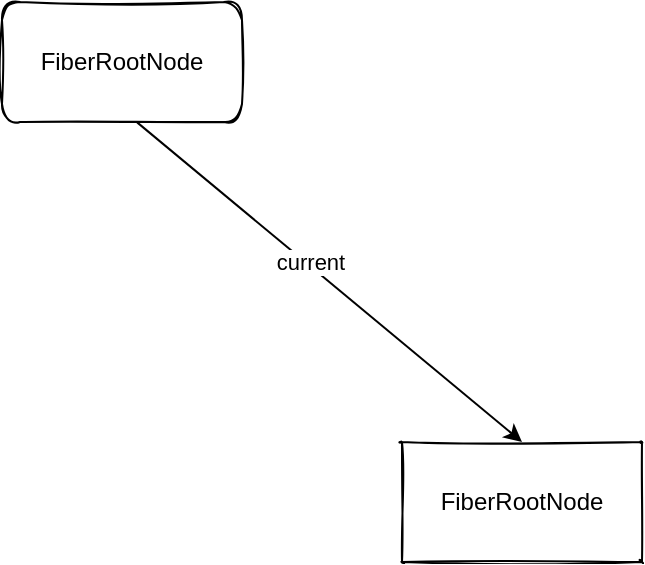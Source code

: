 <mxfile version="20.2.2" type="github">
  <diagram id="gUbnIUVaObdRojMKno1v" name="Page-1">
    <mxGraphModel dx="944" dy="579" grid="1" gridSize="10" guides="1" tooltips="1" connect="1" arrows="1" fold="1" page="1" pageScale="1" pageWidth="850" pageHeight="1100" math="0" shadow="0">
      <root>
        <mxCell id="0" />
        <mxCell id="1" parent="0" />
        <mxCell id="xggSQzvn-U6mal6rok0o-1" value="FiberRootNode" style="rounded=1;whiteSpace=wrap;html=1;sketch=1;" vertex="1" parent="1">
          <mxGeometry x="290" y="10" width="120" height="60" as="geometry" />
        </mxCell>
        <mxCell id="xggSQzvn-U6mal6rok0o-2" value="FiberRootNode" style="rounded=1;whiteSpace=wrap;html=1;sketch=1;arcSize=0;" vertex="1" parent="1">
          <mxGeometry x="490" y="230" width="120" height="60" as="geometry" />
        </mxCell>
        <mxCell id="xggSQzvn-U6mal6rok0o-5" value="" style="endArrow=classic;html=1;rounded=0;entryX=0.5;entryY=0;entryDx=0;entryDy=0;exitX=0.563;exitY=1.003;exitDx=0;exitDy=0;exitPerimeter=0;" edge="1" parent="1" source="xggSQzvn-U6mal6rok0o-1" target="xggSQzvn-U6mal6rok0o-2">
          <mxGeometry width="50" height="50" relative="1" as="geometry">
            <mxPoint x="310" y="170" as="sourcePoint" />
            <mxPoint x="360" y="120" as="targetPoint" />
          </mxGeometry>
        </mxCell>
        <mxCell id="xggSQzvn-U6mal6rok0o-6" value="current" style="edgeLabel;html=1;align=center;verticalAlign=middle;resizable=0;points=[];" vertex="1" connectable="0" parent="xggSQzvn-U6mal6rok0o-5">
          <mxGeometry x="-0.114" y="2" relative="1" as="geometry">
            <mxPoint as="offset" />
          </mxGeometry>
        </mxCell>
      </root>
    </mxGraphModel>
  </diagram>
</mxfile>
